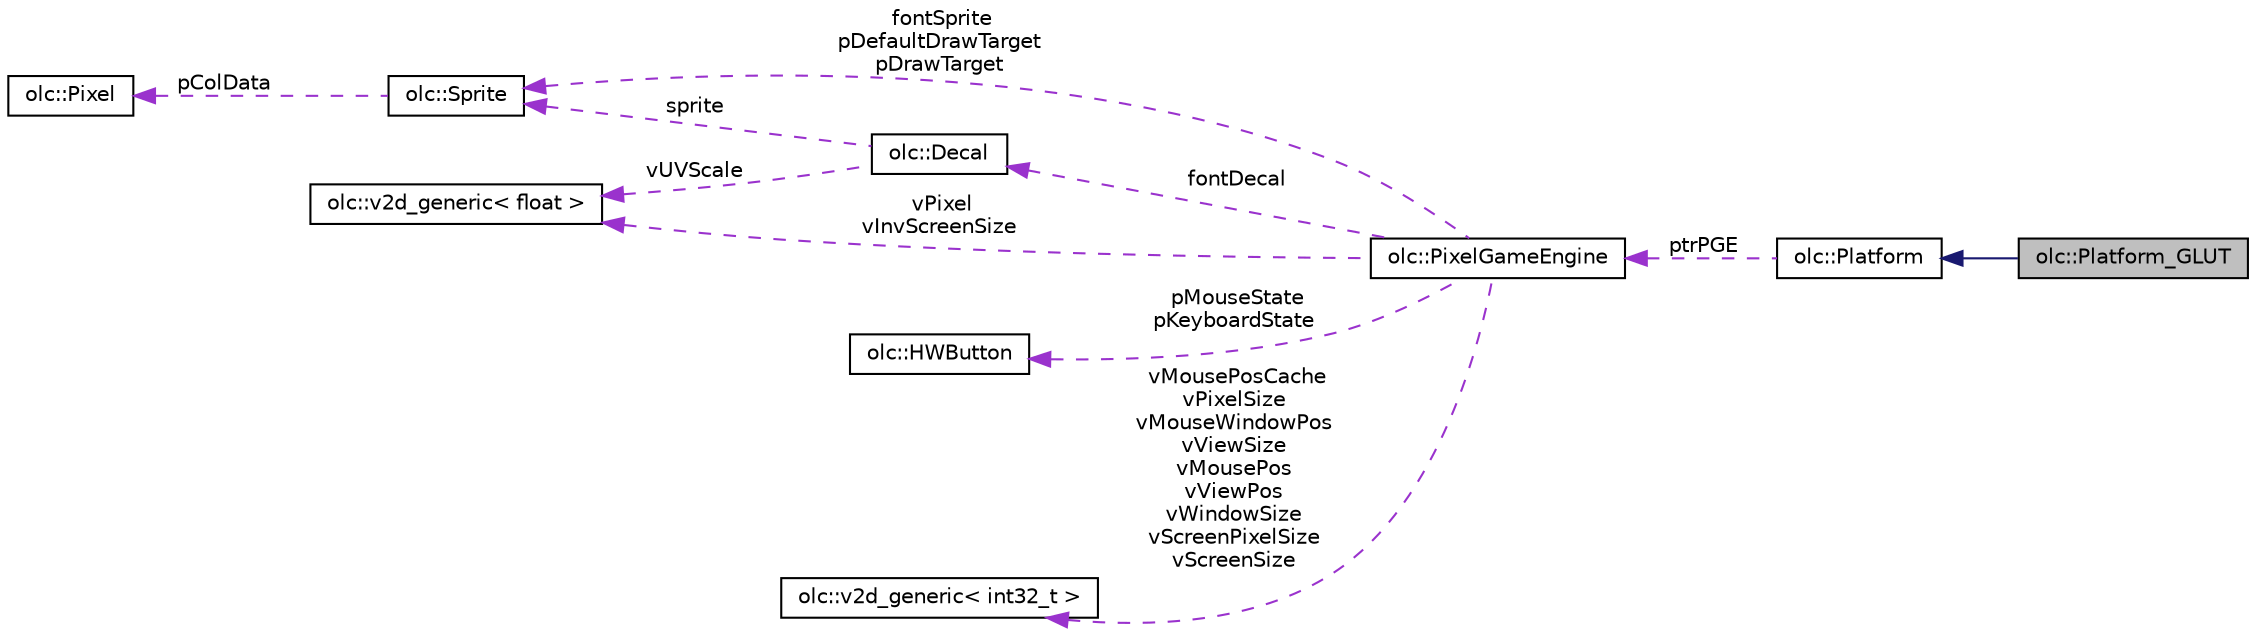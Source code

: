 digraph "olc::Platform_GLUT"
{
 // LATEX_PDF_SIZE
  edge [fontname="Helvetica",fontsize="10",labelfontname="Helvetica",labelfontsize="10"];
  node [fontname="Helvetica",fontsize="10",shape=record];
  rankdir="LR";
  Node1 [label="olc::Platform_GLUT",height=0.2,width=0.4,color="black", fillcolor="grey75", style="filled", fontcolor="black",tooltip=" "];
  Node2 -> Node1 [dir="back",color="midnightblue",fontsize="10",style="solid",fontname="Helvetica"];
  Node2 [label="olc::Platform",height=0.2,width=0.4,color="black", fillcolor="white", style="filled",URL="$classolc_1_1Platform.html",tooltip=" "];
  Node3 -> Node2 [dir="back",color="darkorchid3",fontsize="10",style="dashed",label=" ptrPGE" ,fontname="Helvetica"];
  Node3 [label="olc::PixelGameEngine",height=0.2,width=0.4,color="black", fillcolor="white", style="filled",URL="$classolc_1_1PixelGameEngine.html",tooltip=" "];
  Node4 -> Node3 [dir="back",color="darkorchid3",fontsize="10",style="dashed",label=" fontDecal" ,fontname="Helvetica"];
  Node4 [label="olc::Decal",height=0.2,width=0.4,color="black", fillcolor="white", style="filled",URL="$classolc_1_1Decal.html",tooltip=" "];
  Node5 -> Node4 [dir="back",color="darkorchid3",fontsize="10",style="dashed",label=" sprite" ,fontname="Helvetica"];
  Node5 [label="olc::Sprite",height=0.2,width=0.4,color="black", fillcolor="white", style="filled",URL="$classolc_1_1Sprite.html",tooltip=" "];
  Node6 -> Node5 [dir="back",color="darkorchid3",fontsize="10",style="dashed",label=" pColData" ,fontname="Helvetica"];
  Node6 [label="olc::Pixel",height=0.2,width=0.4,color="black", fillcolor="white", style="filled",URL="$structolc_1_1Pixel.html",tooltip=" "];
  Node7 -> Node4 [dir="back",color="darkorchid3",fontsize="10",style="dashed",label=" vUVScale" ,fontname="Helvetica"];
  Node7 [label="olc::v2d_generic\< float \>",height=0.2,width=0.4,color="black", fillcolor="white", style="filled",URL="$structolc_1_1v2d__generic.html",tooltip=" "];
  Node8 -> Node3 [dir="back",color="darkorchid3",fontsize="10",style="dashed",label=" pMouseState\npKeyboardState" ,fontname="Helvetica"];
  Node8 [label="olc::HWButton",height=0.2,width=0.4,color="black", fillcolor="white", style="filled",URL="$structolc_1_1HWButton.html",tooltip=" "];
  Node9 -> Node3 [dir="back",color="darkorchid3",fontsize="10",style="dashed",label=" vMousePosCache\nvPixelSize\nvMouseWindowPos\nvViewSize\nvMousePos\nvViewPos\nvWindowSize\nvScreenPixelSize\nvScreenSize" ,fontname="Helvetica"];
  Node9 [label="olc::v2d_generic\< int32_t \>",height=0.2,width=0.4,color="black", fillcolor="white", style="filled",URL="$structolc_1_1v2d__generic.html",tooltip=" "];
  Node5 -> Node3 [dir="back",color="darkorchid3",fontsize="10",style="dashed",label=" fontSprite\npDefaultDrawTarget\npDrawTarget" ,fontname="Helvetica"];
  Node7 -> Node3 [dir="back",color="darkorchid3",fontsize="10",style="dashed",label=" vPixel\nvInvScreenSize" ,fontname="Helvetica"];
}
